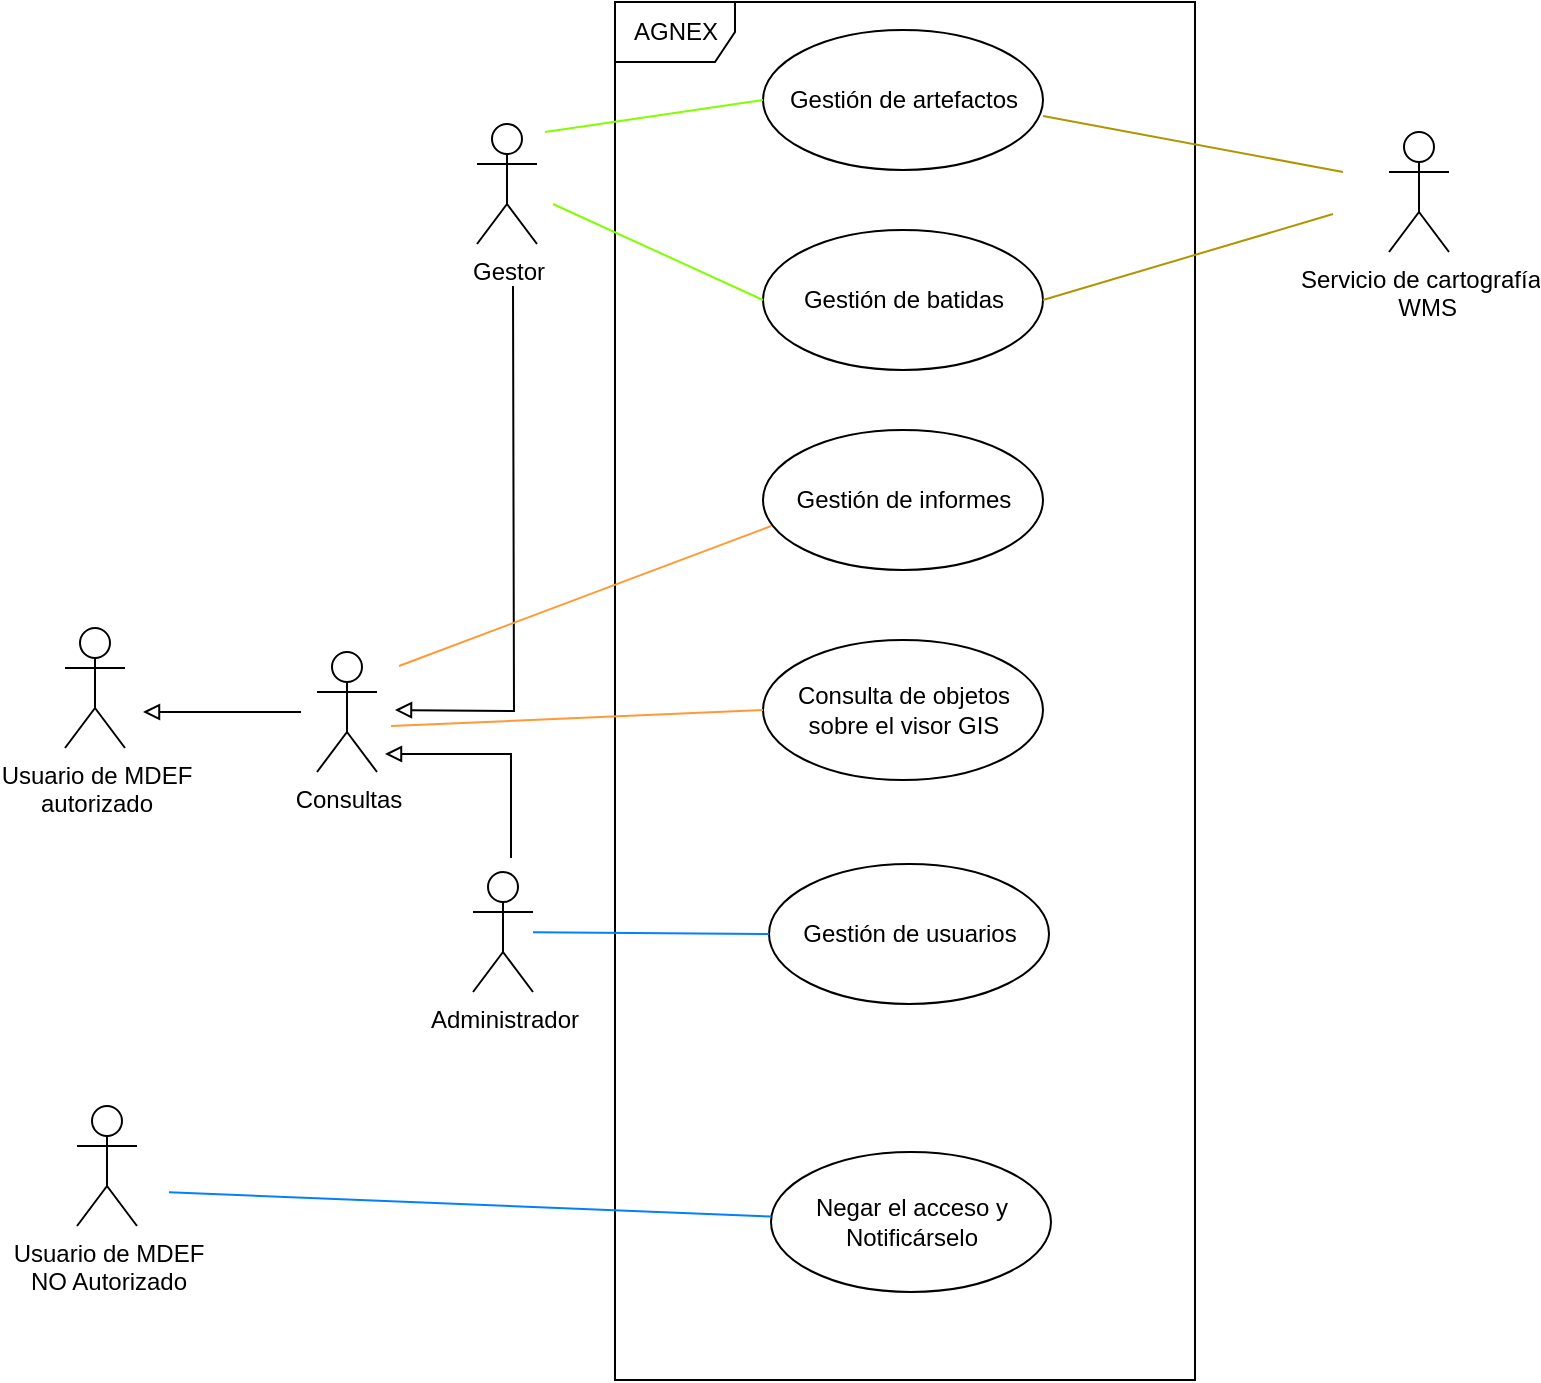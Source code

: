 <mxfile version="10.6.8" type="github"><diagram id="Vh-bdCGSBNEkK5sYlcRN" name="Page-1"><mxGraphModel dx="7785" dy="4383" grid="0" gridSize="10" guides="0" tooltips="1" connect="1" arrows="1" fold="1" page="1" pageScale="1" pageWidth="827" pageHeight="1169" math="0" shadow="0"><root><mxCell id="0"/><mxCell id="1" parent="0"/><mxCell id="h65hiTQdt4SE9T-QPbh1-17" value="" style="group" vertex="1" connectable="0" parent="1"><mxGeometry x="-5757.5" y="-3490" width="692" height="689" as="geometry"/></mxCell><mxCell id="-TGKF20awiwI6Pjic2WL-8" style="edgeStyle=orthogonalEdgeStyle;rounded=0;orthogonalLoop=1;jettySize=auto;html=1;startArrow=block;startFill=0;endArrow=none;endFill=0;" parent="h65hiTQdt4SE9T-QPbh1-17" edge="1"><mxGeometry relative="1" as="geometry"><mxPoint x="160" y="376" as="sourcePoint"/><mxPoint x="223" y="428" as="targetPoint"/><Array as="points"><mxPoint x="223" y="376"/><mxPoint x="223" y="428"/></Array></mxGeometry></mxCell><mxCell id="-TGKF20awiwI6Pjic2WL-1" value="&lt;div&gt;Usuario de MDEF&lt;br&gt;&lt;/div&gt;&lt;div&gt;autorizado&lt;/div&gt;" style="shape=umlActor;verticalLabelPosition=bottom;labelBackgroundColor=#ffffff;verticalAlign=top;html=1;shadow=0;" parent="h65hiTQdt4SE9T-QPbh1-17" vertex="1"><mxGeometry y="313" width="30" height="60" as="geometry"/></mxCell><mxCell id="-TGKF20awiwI6Pjic2WL-4" style="edgeStyle=orthogonalEdgeStyle;rounded=0;orthogonalLoop=1;jettySize=auto;html=1;startArrow=block;startFill=0;endArrow=none;endFill=0;" parent="h65hiTQdt4SE9T-QPbh1-17" edge="1"><mxGeometry relative="1" as="geometry"><mxPoint x="39" y="355" as="sourcePoint"/><Array as="points"/><mxPoint x="118" y="355" as="targetPoint"/></mxGeometry></mxCell><mxCell id="-TGKF20awiwI6Pjic2WL-5" style="edgeStyle=orthogonalEdgeStyle;rounded=0;orthogonalLoop=1;jettySize=auto;html=1;startArrow=block;startFill=0;endArrow=none;endFill=0;" parent="h65hiTQdt4SE9T-QPbh1-17" edge="1"><mxGeometry relative="1" as="geometry"><mxPoint x="165" y="354" as="sourcePoint"/><mxPoint x="224" y="142" as="targetPoint"/></mxGeometry></mxCell><mxCell id="Szc5mxI2r1fyYPMW7TiI-49" value="AGNEX" style="shape=umlFrame;whiteSpace=wrap;html=1;shadow=0;" parent="h65hiTQdt4SE9T-QPbh1-17" vertex="1"><mxGeometry x="275" width="290" height="689" as="geometry"/></mxCell><mxCell id="Szc5mxI2r1fyYPMW7TiI-15" value="Administrador" style="shape=umlActor;verticalLabelPosition=bottom;labelBackgroundColor=#ffffff;verticalAlign=top;html=1;shadow=0;" parent="h65hiTQdt4SE9T-QPbh1-17" vertex="1"><mxGeometry x="204" y="435" width="30" height="60" as="geometry"/></mxCell><mxCell id="Szc5mxI2r1fyYPMW7TiI-22" value="Gestión de usuarios" style="ellipse;whiteSpace=wrap;html=1;shadow=0;" parent="h65hiTQdt4SE9T-QPbh1-17" vertex="1"><mxGeometry x="352" y="431" width="140" height="70" as="geometry"/></mxCell><mxCell id="Szc5mxI2r1fyYPMW7TiI-59" style="rounded=0;orthogonalLoop=1;jettySize=auto;html=1;endArrow=none;endFill=0;strokeColor=#007FFF;entryX=0;entryY=0.5;entryDx=0;entryDy=0;" parent="h65hiTQdt4SE9T-QPbh1-17" source="Szc5mxI2r1fyYPMW7TiI-15" target="Szc5mxI2r1fyYPMW7TiI-22" edge="1"><mxGeometry relative="1" as="geometry"/></mxCell><mxCell id="Szc5mxI2r1fyYPMW7TiI-23" value="Gestión de artefactos" style="ellipse;whiteSpace=wrap;html=1;shadow=0;" parent="h65hiTQdt4SE9T-QPbh1-17" vertex="1"><mxGeometry x="349" y="14" width="140" height="70" as="geometry"/></mxCell><mxCell id="Szc5mxI2r1fyYPMW7TiI-27" value="Gestión de batidas" style="ellipse;whiteSpace=wrap;html=1;shadow=0;" parent="h65hiTQdt4SE9T-QPbh1-17" vertex="1"><mxGeometry x="349" y="114" width="140" height="70" as="geometry"/></mxCell><mxCell id="Szc5mxI2r1fyYPMW7TiI-28" value="Gestión de informes" style="ellipse;whiteSpace=wrap;html=1;shadow=0;" parent="h65hiTQdt4SE9T-QPbh1-17" vertex="1"><mxGeometry x="349" y="214" width="140" height="70" as="geometry"/></mxCell><mxCell id="Szc5mxI2r1fyYPMW7TiI-34" value="Consultas" style="shape=umlActor;verticalLabelPosition=bottom;labelBackgroundColor=#ffffff;verticalAlign=top;html=1;shadow=0;" parent="h65hiTQdt4SE9T-QPbh1-17" vertex="1"><mxGeometry x="126" y="325" width="30" height="60" as="geometry"/></mxCell><mxCell id="Szc5mxI2r1fyYPMW7TiI-44" value="&lt;div&gt;Servicio de cartografía&lt;/div&gt;&lt;div&gt;&amp;nbsp; WMS&lt;br&gt;&lt;/div&gt;" style="shape=umlActor;verticalLabelPosition=bottom;labelBackgroundColor=#ffffff;verticalAlign=top;html=1;shadow=0;" parent="h65hiTQdt4SE9T-QPbh1-17" vertex="1"><mxGeometry x="662" y="65" width="30" height="60" as="geometry"/></mxCell><mxCell id="Szc5mxI2r1fyYPMW7TiI-61" style="rounded=0;orthogonalLoop=1;jettySize=auto;html=1;endArrow=none;endFill=0;strokeColor=#80FF00;entryX=0;entryY=0.5;entryDx=0;entryDy=0;" parent="h65hiTQdt4SE9T-QPbh1-17" target="Szc5mxI2r1fyYPMW7TiI-23" edge="1"><mxGeometry relative="1" as="geometry"><mxPoint x="240" y="65" as="sourcePoint"/><mxPoint x="365" y="2" as="targetPoint"/></mxGeometry></mxCell><mxCell id="Szc5mxI2r1fyYPMW7TiI-65" style="rounded=0;orthogonalLoop=1;jettySize=auto;html=1;endArrow=none;endFill=0;strokeColor=#80FF00;entryX=0;entryY=0.5;entryDx=0;entryDy=0;" parent="h65hiTQdt4SE9T-QPbh1-17" target="Szc5mxI2r1fyYPMW7TiI-27" edge="1"><mxGeometry relative="1" as="geometry"><mxPoint x="244" y="101" as="sourcePoint"/><mxPoint x="355" y="184" as="targetPoint"/></mxGeometry></mxCell><mxCell id="Szc5mxI2r1fyYPMW7TiI-67" style="rounded=0;orthogonalLoop=1;jettySize=auto;html=1;endArrow=none;endFill=0;strokeColor=#FF9933;entryX=0.029;entryY=0.686;entryDx=0;entryDy=0;shadow=0;entryPerimeter=0;" parent="h65hiTQdt4SE9T-QPbh1-17" target="Szc5mxI2r1fyYPMW7TiI-28" edge="1"><mxGeometry relative="1" as="geometry"><mxPoint x="167" y="332" as="sourcePoint"/><mxPoint x="349" y="414" as="targetPoint"/></mxGeometry></mxCell><mxCell id="Szc5mxI2r1fyYPMW7TiI-68" style="rounded=0;orthogonalLoop=1;jettySize=auto;html=1;endArrow=none;endFill=0;strokeColor=#B09500;fillColor=#e3c800;" parent="h65hiTQdt4SE9T-QPbh1-17" edge="1"><mxGeometry relative="1" as="geometry"><mxPoint x="639" y="85" as="sourcePoint"/><mxPoint x="489" y="57" as="targetPoint"/></mxGeometry></mxCell><mxCell id="Szc5mxI2r1fyYPMW7TiI-70" style="rounded=0;orthogonalLoop=1;jettySize=auto;html=1;endArrow=none;endFill=0;strokeColor=#B09500;entryX=1;entryY=0.5;entryDx=0;entryDy=0;fillColor=#e3c800;" parent="h65hiTQdt4SE9T-QPbh1-17" target="Szc5mxI2r1fyYPMW7TiI-27" edge="1"><mxGeometry relative="1" as="geometry"><mxPoint x="634" y="106" as="sourcePoint"/><mxPoint x="512" y="117" as="targetPoint"/></mxGeometry></mxCell><mxCell id="hkYGSObaTnY-0oMp1w_O-14" value="&lt;div&gt;Consulta de objetos&lt;/div&gt;&lt;div&gt;sobre el visor GIS&lt;br&gt;&lt;/div&gt;" style="ellipse;whiteSpace=wrap;html=1;shadow=0;" parent="h65hiTQdt4SE9T-QPbh1-17" vertex="1"><mxGeometry x="349" y="319" width="140" height="70" as="geometry"/></mxCell><mxCell id="hkYGSObaTnY-0oMp1w_O-17" style="rounded=0;orthogonalLoop=1;jettySize=auto;html=1;endArrow=none;endFill=0;strokeColor=#FF9933;entryX=0;entryY=0.5;entryDx=0;entryDy=0;shadow=0;startSize=10;" parent="h65hiTQdt4SE9T-QPbh1-17" target="hkYGSObaTnY-0oMp1w_O-14" edge="1"><mxGeometry relative="1" as="geometry"><mxPoint x="163" y="362" as="sourcePoint"/><mxPoint x="363" y="402" as="targetPoint"/></mxGeometry></mxCell><mxCell id="Szc5mxI2r1fyYPMW7TiI-19" value="Gestor" style="shape=umlActor;verticalLabelPosition=bottom;labelBackgroundColor=#ffffff;verticalAlign=top;html=1;shadow=0;" parent="h65hiTQdt4SE9T-QPbh1-17" vertex="1"><mxGeometry x="206" y="61" width="30" height="60" as="geometry"/></mxCell><mxCell id="h65hiTQdt4SE9T-QPbh1-11" value="&lt;div&gt;Usuario de MDEF&lt;br&gt;&lt;/div&gt;&lt;div&gt;NO Autorizado&lt;/div&gt;" style="shape=umlActor;verticalLabelPosition=bottom;labelBackgroundColor=#ffffff;verticalAlign=top;html=1;shadow=0;" vertex="1" parent="h65hiTQdt4SE9T-QPbh1-17"><mxGeometry x="6" y="552" width="30" height="60" as="geometry"/></mxCell><mxCell id="h65hiTQdt4SE9T-QPbh1-12" value="&lt;div&gt;Negar el acceso y&lt;/div&gt;&lt;div&gt;Notificárselo&lt;br&gt;&lt;/div&gt;" style="ellipse;whiteSpace=wrap;html=1;shadow=0;" vertex="1" parent="h65hiTQdt4SE9T-QPbh1-17"><mxGeometry x="353" y="575" width="140" height="70" as="geometry"/></mxCell><mxCell id="h65hiTQdt4SE9T-QPbh1-13" style="rounded=0;orthogonalLoop=1;jettySize=auto;html=1;endArrow=none;endFill=0;strokeColor=#007FFF;" edge="1" parent="h65hiTQdt4SE9T-QPbh1-17" target="h65hiTQdt4SE9T-QPbh1-12"><mxGeometry relative="1" as="geometry"><mxPoint x="52" y="595.113" as="sourcePoint"/><mxPoint x="170" y="596" as="targetPoint"/></mxGeometry></mxCell></root></mxGraphModel></diagram></mxfile>